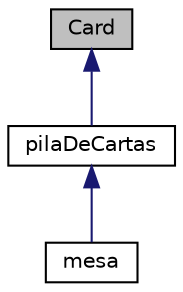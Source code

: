 digraph "Card"
{
  edge [fontname="Helvetica",fontsize="10",labelfontname="Helvetica",labelfontsize="10"];
  node [fontname="Helvetica",fontsize="10",shape=record];
  Node1 [label="Card",height=0.2,width=0.4,color="black", fillcolor="grey75", style="filled", fontcolor="black"];
  Node1 -> Node2 [dir="back",color="midnightblue",fontsize="10",style="solid",fontname="Helvetica"];
  Node2 [label="pilaDeCartas",height=0.2,width=0.4,color="black", fillcolor="white", style="filled",URL="$classpila_de_cartas.html"];
  Node2 -> Node3 [dir="back",color="midnightblue",fontsize="10",style="solid",fontname="Helvetica"];
  Node3 [label="mesa",height=0.2,width=0.4,color="black", fillcolor="white", style="filled",URL="$classmesa.html"];
}
